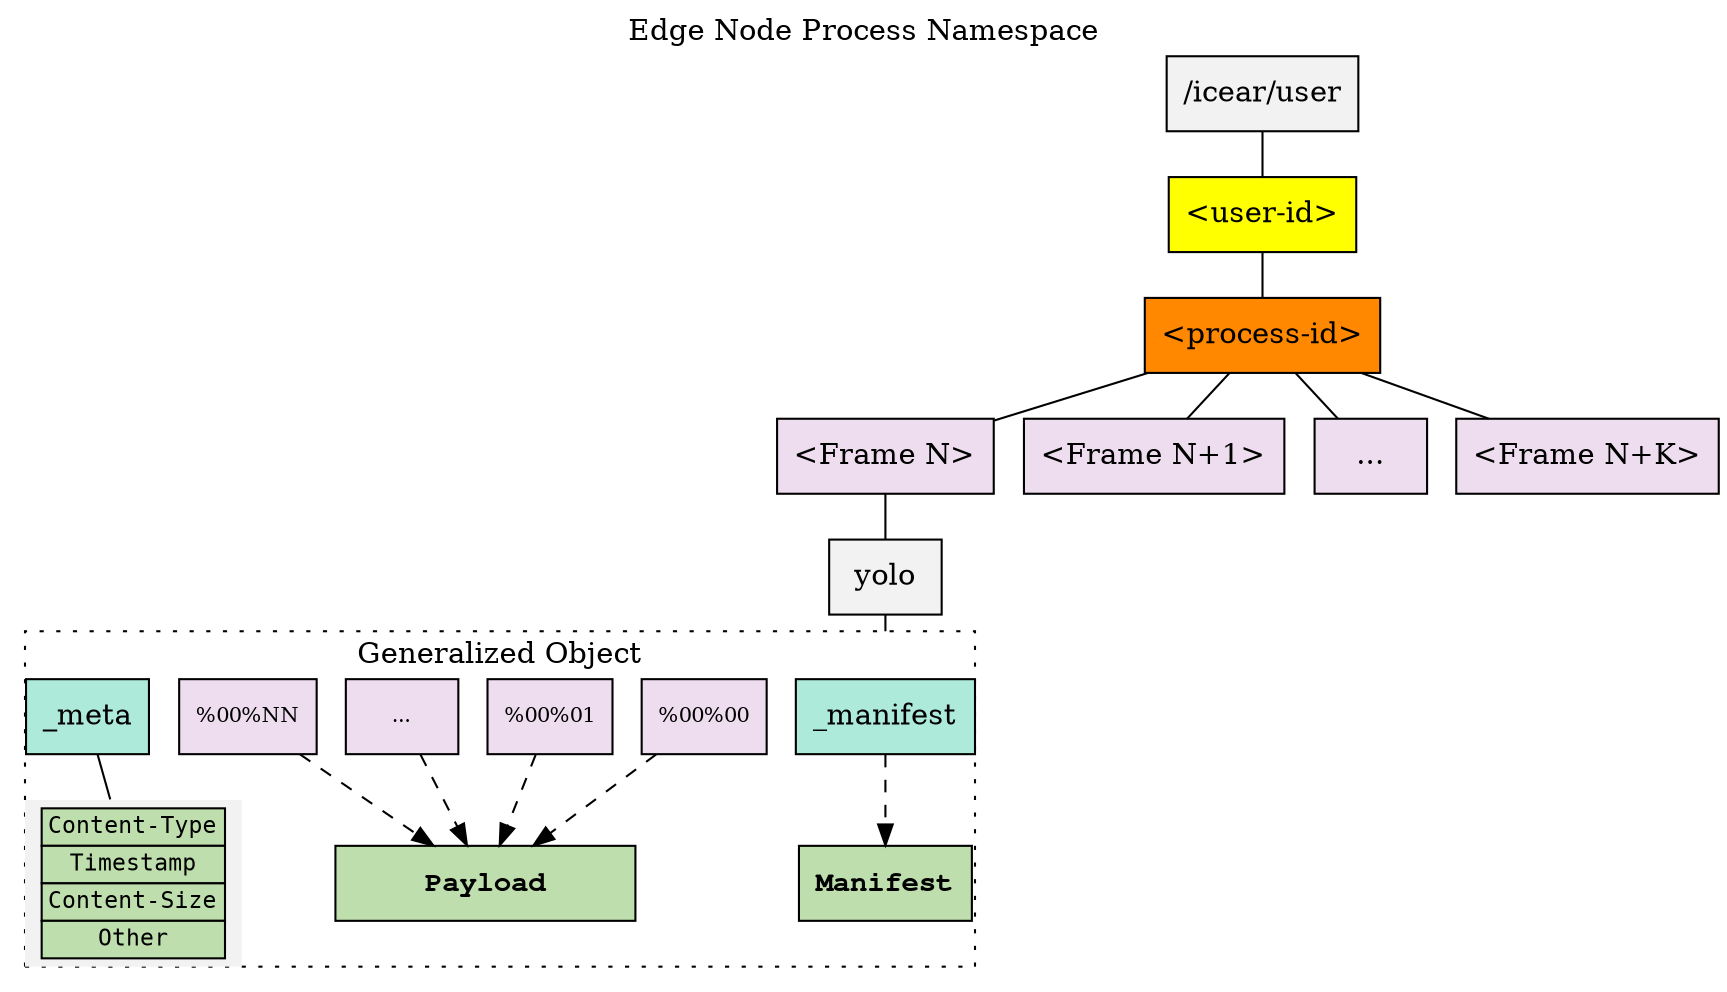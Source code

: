 digraph content_object {
	graph [dir=none, layout=dot, nodesep=0.2, margin=0, ranksep=0.3];
	node [label="\N", shape=box];
	edge [dir=none];
	compound=true
	node [style=filled, fillcolor="#f2f2f2"]
	labelloc=top;
	label = "Edge Node Process Namespace"

	frame [label = "<Frame N>" fillcolor="#eeddee"]
	frame2 [label = "<Frame N+1>" fillcolor="#eeddee"]
	frame3 [label = "..." fillcolor="#eeddee"]
	frame4 [label = "<Frame N+K>" fillcolor="#eeddee"]
	userid [label = "<user-id>" fillcolor="#ffff00"]
	processid [label = "<process-id>" fillcolor="#ff8800"]
	root [label = "/icear/user"]

	root -> userid
	userid -> processid
	processid -> frame
	processid -> frame2
	processid -> frame3
	processid -> frame4

	frame -> yolo

	yolo -> objectManifest [lhead = "cluster_object"]
	//object [label="Generalized NDN object: Annotations Bundle" fillcolor="#eeffbb" style=dashed]

	subgraph cluster_object {
		edge [weight=10]
		graph[style=dotted];
		label = "Generalized Object"

		fs0 [label="%00%00", style=filled, fillcolor="#eeddee", fontsize=10]
		fs1 [label="%00%01", style=filled, fillcolor="#eeddee", fontsize=10]
		fs2 [label="...", style=filled, fillcolor="#eeddee", fontsize=10]
		fsN [label="%00%NN", style=filled, fillcolor="#eeddee", fontsize=10]
	
		objectManifest [label="_manifest" fillcolor="#ADEADA"]
		objectPayload [shape=record, label = "{ Payload }", fontname = "courier bold", style=filled, fillcolor="#bedead", width=2]
		objectManifestPayload [fillcolor="#bedead" label="Manifest" fontname="courier bold"]
		objectManifest -> objectManifestPayload [style=dashed, dir=forward]
		objectMetaComp [label="_meta" fillcolor="#ADEADA"]
		objectMetaComp -> objectMeta
		objectMeta [
			shape=none
			fontname="courier"
			fontsize=11
			label=<<table border="0" cellspacing="0">
    	                <tr><td border="1" bgcolor="#bedead">Content-Type</td></tr>
    	                <tr><td border="1" bgcolor="#bedead">Timestamp</td></tr>
						<tr><td border="1" bgcolor="#bedead">Content-Size</td></tr>
						<tr><td border="1" bgcolor="#bedead">Other</td></tr>
					</table>>
		]

		fs0 -> objectPayload [style=dashed,dir=forward, shape="normal"]
		fs1 -> objectPayload [style=dashed,dir=forward, shape="normal"]
		fs2 -> objectPayload [style=dashed,dir=forward, shape="normal"]
		fsN -> objectPayload [style=dashed,dir=forward, shape="normal"]
	}

   /*
	seq_invis [style=invisible]
	seq_invis -> seq
	seq [label="<sequence no>" style=filled, fillcolor="#eeddee"]

	invis1 [shape=point label=""]
	seq->invis1
	invis1->objectManifest [lhead=cluster_object]

	invis2 [shape=point label=""]
	seq->invis2
	invis2->stream_type [lhead=cluster_ndnrtc]

	commentOr [label="OR" shape=diamond color="#00aa00" fillcolor="#00ee00"]
	invis1->commentOr [weight=5 width=0.5 color="#00aa00"]
	commentOr->invis2 [weight=5 width=0.5 color="#00aa00"]

	seq -> objectMetaComp
	objectMetaComp [label="_meta" fillcolor="#ADEADA"]
	objectMeta [
			shape=none
			fontname="courier"
			fontsize=11
			label=<<table border="0" cellspacing="0">
    	                <tr><td border="1" bgcolor="grey">Content-Type=...</td></tr>
    	                <tr><td border="1" bgcolor="grey">Timestamp</td></tr>
                    	<tr><td border="1" bgcolor="grey">Content-Size</td></tr>
    	                <tr><td border="1" bgcolor="grey">Content-Type-Specific Fields</td></tr>
    	            </table>>
	]
	objectMetaComp->objectMeta [dir=forward style=dashed]
	{rank=same; objectMetaComp; invis1; commentOr; invis2;}

	subgraph cluster_object {
		edge [weight=10]
		graph[style=dotted];
		label = "Data Payload + Manifest"

		fs0 [label="%00%00", style=filled, fillcolor="#bedead", fontsize=10]
		fs1 [label="%00%01", style=filled, fillcolor="#bedead", fontsize=10]
		fs2 [label="...", style=filled, fillcolor="#bedead", fontsize=10]
		fsN [label="%00%NN", style=filled, fillcolor="#bedead", fontsize=10]
	
		objectManifest [label="_manifest" fillcolor="#ADEADA"]
		objectPayload [shape=record, label = "{ Payload }", fontname = "courier bold", style=filled, fillcolor="#BBEEFF", width=2]
		objectManifestPayload [fillcolor="#BBEEFF" label="manifest" fontname="courier bold"]
		objectManifest -> objectManifestPayload [style=dashed, dir=forward]

		fs0 -> objectPayload [style=dashed,dir=forward, shape="normal"]
		fs1 -> objectPayload [style=dashed,dir=forward, shape="normal"]
		fs2 -> objectPayload [style=dashed,dir=forward, shape="normal"]
		fsN -> objectPayload [style=dashed,dir=forward, shape="normal"]
	}

	subgraph cluster_ndnrtc {
		edge [weight=10]
		graph[style=dotted];
		label = "NDN-RTC Stream"

		stream_type -> stream_name [weight=0.9]
		stream_name [label="<stream name>", style=filled, fillcolor="#deadbe"]
		mid [label="hd1080p", style=filled, fillcolor="#deadbe"]
		stream_name -> mid [weight=0.9]

		_meta2 [label="_meta"]
		stream_name -> _meta2 [weight=0.9]
		streamMeta [shape=record, label="{SD640 | HD720p | HD1080p }", width=1.2 style=filled, fillcolor="#BBEEFF", fontname="courier bold", fontsize=10]
		_meta2 -> streamMeta [style=dashed, dir=forward]
		mid -> d
		mid -> k
		mid -> _meta
		threadMeta [label="Thread Metadata", style=filled, fillcolor="#BBEEFF", fontname="courier bold", fontsize=10]
		_meta -> threadMeta [style=dashed, dir=forward]

		deltaSeqNo [label="<sequence no>", style=filled, fillcolor="#eeddee"]
		d -> deltaSeqNo
		deltaSegNo [label="<segment #>", style=filled, fillcolor="#bedead", fontsize=10]
		deltaSeqNo-> deltaSegNo
		frameData [label="Frame Payload", style=filled, fillcolor="#BBEEFF", fontname="courier bold", fontsize=10]
		deltaSegNo -> frameData [style=dashed, dir=forward]

		deltaSeqNo-> _parity
		deltaSeqNo-> _manifest
		paritySegNo [label="<segment #>", style=filled, fillcolor="#bedead", fontsize=10]
		manifestSegNo [label="<segment #>", style=filled, fillcolor="#bedead", fontsize=10]
		
		_parity -> paritySegNo
		parityData [label="FEC Payload", style=filled, fillcolor="#BBEEFF", fontname="courier bold", fontsize=10]
		paritySegNo -> parityData [style=dashed, dir=forward]

		manifestPayload [label="Manifest Payload", style=filled, fillcolor="#BBEEFF", fontname="courier bold", fontsize=10]
		_manifest -> manifestSegNo
		manifestSegNo -> manifestPayload [style=dashed, dir=forward]
	}
	*/

}